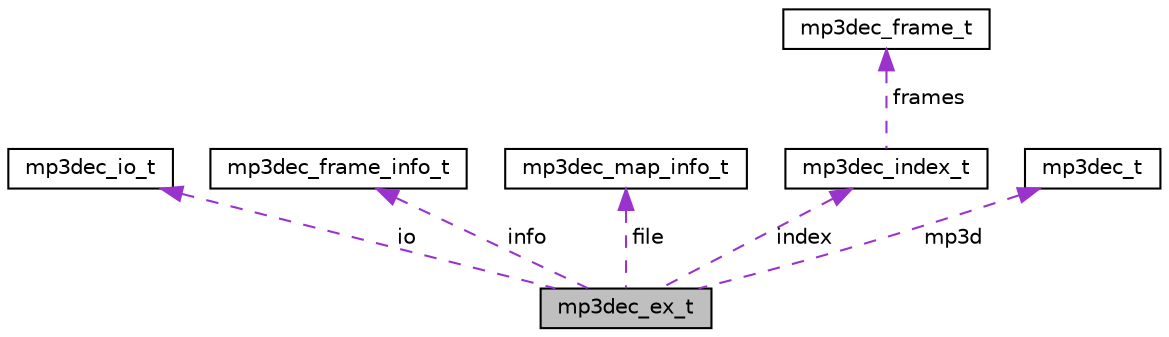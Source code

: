 digraph "mp3dec_ex_t"
{
 // LATEX_PDF_SIZE
  edge [fontname="Helvetica",fontsize="10",labelfontname="Helvetica",labelfontsize="10"];
  node [fontname="Helvetica",fontsize="10",shape=record];
  Node1 [label="mp3dec_ex_t",height=0.2,width=0.4,color="black", fillcolor="grey75", style="filled", fontcolor="black",tooltip=" "];
  Node2 -> Node1 [dir="back",color="darkorchid3",fontsize="10",style="dashed",label=" io" ];
  Node2 [label="mp3dec_io_t",height=0.2,width=0.4,color="black", fillcolor="white", style="filled",URL="$d0/d53/structmp3dec__io__t.html",tooltip=" "];
  Node3 -> Node1 [dir="back",color="darkorchid3",fontsize="10",style="dashed",label=" info" ];
  Node3 [label="mp3dec_frame_info_t",height=0.2,width=0.4,color="black", fillcolor="white", style="filled",URL="$d5/df5/structmp3dec__frame__info__t.html",tooltip=" "];
  Node4 -> Node1 [dir="back",color="darkorchid3",fontsize="10",style="dashed",label=" file" ];
  Node4 [label="mp3dec_map_info_t",height=0.2,width=0.4,color="black", fillcolor="white", style="filled",URL="$d7/de2/structmp3dec__map__info__t.html",tooltip=" "];
  Node5 -> Node1 [dir="back",color="darkorchid3",fontsize="10",style="dashed",label=" index" ];
  Node5 [label="mp3dec_index_t",height=0.2,width=0.4,color="black", fillcolor="white", style="filled",URL="$db/d0e/structmp3dec__index__t.html",tooltip=" "];
  Node6 -> Node5 [dir="back",color="darkorchid3",fontsize="10",style="dashed",label=" frames" ];
  Node6 [label="mp3dec_frame_t",height=0.2,width=0.4,color="black", fillcolor="white", style="filled",URL="$dc/d25/structmp3dec__frame__t.html",tooltip=" "];
  Node7 -> Node1 [dir="back",color="darkorchid3",fontsize="10",style="dashed",label=" mp3d" ];
  Node7 [label="mp3dec_t",height=0.2,width=0.4,color="black", fillcolor="white", style="filled",URL="$d3/d84/structmp3dec__t.html",tooltip=" "];
}
